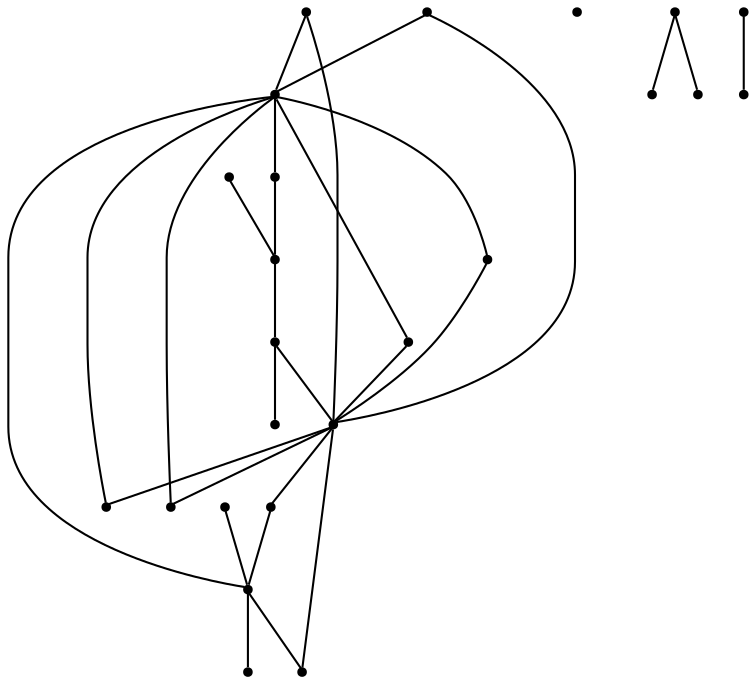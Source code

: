 graph {
  node [shape=point,comment="{\"directed\":false,\"doi\":\"10.1007/978-3-031-49275-4_5\",\"figure\":\"7\"}"]

  v0 [pos="1364.804949422377,1819.6741497512708"]
  v1 [pos="883.0865035510884,1640.7728726751002"]
  v2 [pos="883.0865035510883,1998.5712300433086"]
  v3 [pos="1147.6286285683486,1885.0754347529905"]
  v4 [pos="1137.8240258261353,1857.2597853953857"]
  v5 [pos="1253.6372612430296,1819.674149751271"]
  v6 [pos="1150.5061952344317,1921.6754937960368"]
  v7 [pos="1142.4736427224152,1819.674149751271"]
  v8 [pos="1093.9700510013145,1807.555617628839"]
  v9 [pos="959.3632905280137,1784.1533319006264"]
  v10 [pos="734.8629193119586,1819.6741497512708"]
  v11 [pos="623.6951675441937,1819.6741497512708"]
  v12 [pos="1031.3059545430676,1819.674149751271"]
  v13 [pos="575.7198842944318,1771.0262998334904"]
  v14 [pos="401.3639244326496,1819.674149751271"]
  v15 [pos="883.0865035510884,1819.674149751271"]
  v16 [pos="512.5316444062057,1819.674149751271"]
  v17 [pos="835.6925456159206,1862.4388077785095"]
  v18 [pos="778.749038081926,1908.4704714904276"]
  v19 [pos="938.670347640762,1864.397370628247"]
  v20 [pos="684.996627799592,1806.8472513372876"]
  v21 [pos="662.8139354625139,1763.5033735120473"]
  v22 [pos="591.5192374238015,1817.0487433378437"]
  v23 [pos="566.1693331780261,1732.9072910786454"]

  v0 -- v1 [id="-1",pos="1364.804949422377,1819.6741497512708 883.0865035510884,1640.7728726751002 883.0865035510884,1640.7728726751002 883.0865035510884,1640.7728726751002"]
  v14 -- v2 [id="-2",pos="401.3639244326496,1819.674149751271 883.0865035510883,1998.5712300433086 883.0865035510883,1998.5712300433086 883.0865035510883,1998.5712300433086"]
  v16 -- v13 [id="-3",pos="512.5316444062057,1819.674149751271 575.7198842944318,1771.0262998334904 575.7198842944318,1771.0262998334904 575.7198842944318,1771.0262998334904"]
  v13 -- v1 [id="-4",pos="575.7198842944318,1771.0262998334904 883.0865035510884,1640.7728726751002 883.0865035510884,1640.7728726751002 883.0865035510884,1640.7728726751002"]
  v13 -- v23 [id="-5",pos="575.7198842944318,1771.0262998334904 566.1693331780261,1732.9072910786454 566.1693331780261,1732.9072910786454 566.1693331780261,1732.9072910786454"]
  v22 -- v13 [id="-6",pos="591.5192374238015,1817.0487433378437 575.7198842944318,1771.0262998334904 575.7198842944318,1771.0262998334904 575.7198842944318,1771.0262998334904"]
  v11 -- v2 [id="-7",pos="623.6951675441937,1819.6741497512708 883.0865035510883,1998.5712300433086 883.0865035510883,1998.5712300433086 883.0865035510883,1998.5712300433086"]
  v20 -- v21 [id="-8",pos="684.996627799592,1806.8472513372876 662.8139354625139,1763.5033735120473 662.8139354625139,1763.5033735120473 662.8139354625139,1763.5033735120473"]
  v17 -- v19 [id="-9",pos="835.6925456159206,1862.4388077785095 938.670347640762,1864.397370628247 938.670347640762,1864.397370628247 938.670347640762,1864.397370628247"]
  v17 -- v18 [id="-10",pos="835.6925456159206,1862.4388077785095 778.749038081926,1908.4704714904276 778.749038081926,1908.4704714904276 778.749038081926,1908.4704714904276"]
  v2 -- v12 [id="-11",pos="883.0865035510883,1998.5712300433086 1031.3059545430676,1819.674149751271 1031.3059545430676,1819.674149751271 1031.3059545430676,1819.674149751271"]
  v2 -- v10 [id="-12",pos="883.0865035510883,1998.5712300433086 734.8629193119586,1819.6741497512708 734.8629193119586,1819.6741497512708 734.8629193119586,1819.6741497512708"]
  v2 -- v16 [id="-13",pos="883.0865035510883,1998.5712300433086 512.5316444062057,1819.674149751271 512.5316444062057,1819.674149751271 512.5316444062057,1819.674149751271"]
  v15 -- v2 [id="-14",pos="883.0865035510884,1819.674149751271 883.0865035510883,1998.5712300433086 883.0865035510883,1998.5712300433086 883.0865035510883,1998.5712300433086"]
  v15 -- v1 [id="-15",pos="883.0865035510884,1819.674149751271 883.0865035510884,1640.7728726751002 883.0865035510884,1640.7728726751002 883.0865035510884,1640.7728726751002"]
  v13 -- v14 [id="-17",pos="575.7198842944318,1771.0262998334904 401.3639244326496,1819.674149751271 401.3639244326496,1819.674149751271 401.3639244326496,1819.674149751271"]
  v1 -- v12 [id="-18",pos="883.0865035510884,1640.7728726751002 1031.3059545430676,1819.674149751271 1031.3059545430676,1819.674149751271 1031.3059545430676,1819.674149751271"]
  v1 -- v11 [id="-19",pos="883.0865035510884,1640.7728726751002 623.6951675441937,1819.6741497512708 623.6951675441937,1819.6741497512708 623.6951675441937,1819.6741497512708"]
  v1 -- v7 [id="-20",pos="883.0865035510884,1640.7728726751002 1142.4736427224152,1819.674149751271 1142.4736427224152,1819.674149751271 1142.4736427224152,1819.674149751271"]
  v1 -- v10 [id="-21",pos="883.0865035510884,1640.7728726751002 734.8629193119586,1819.6741497512708 734.8629193119586,1819.6741497512708 734.8629193119586,1819.6741497512708"]
  v1 -- v5 [id="-22",pos="883.0865035510884,1640.7728726751002 1253.6372612430296,1819.674149751271 1253.6372612430296,1819.674149751271 1253.6372612430296,1819.674149751271"]
  v8 -- v4 [id="-24",pos="1093.9700510013145,1807.555617628839 1137.8240258261353,1857.2597853953857 1137.8240258261353,1857.2597853953857 1137.8240258261353,1857.2597853953857"]
  v4 -- v3 [id="-25",pos="1137.8240258261353,1857.2597853953857 1147.6286285683486,1885.0754347529905 1147.6286285683486,1885.0754347529905 1147.6286285683486,1885.0754347529905"]
  v7 -- v2 [id="-26",pos="1142.4736427224152,1819.674149751271 883.0865035510883,1998.5712300433086 883.0865035510883,1998.5712300433086 883.0865035510883,1998.5712300433086"]
  v3 -- v6 [id="-27",pos="1147.6286285683486,1885.0754347529905 1150.5061952344317,1921.6754937960368 1150.5061952344317,1921.6754937960368 1150.5061952344317,1921.6754937960368"]
  v5 -- v4 [id="-28",pos="1253.6372612430296,1819.674149751271 1137.8240258261353,1857.2597853953857 1137.8240258261353,1857.2597853953857 1137.8240258261353,1857.2597853953857"]
  v3 -- v2 [id="-30",pos="1147.6286285683486,1885.0754347529905 883.0865035510883,1998.5712300433086 883.0865035510883,1998.5712300433086 883.0865035510883,1998.5712300433086"]
  v0 -- v2 [id="-31",pos="1364.804949422377,1819.6741497512708 883.0865035510883,1998.5712300433086 883.0865035510883,1998.5712300433086 883.0865035510883,1998.5712300433086"]
}